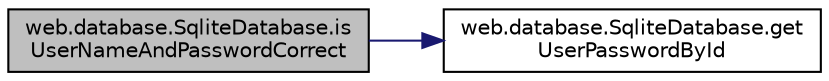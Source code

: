 digraph "web.database.SqliteDatabase.isUserNameAndPasswordCorrect"
{
  edge [fontname="Helvetica",fontsize="10",labelfontname="Helvetica",labelfontsize="10"];
  node [fontname="Helvetica",fontsize="10",shape=record];
  rankdir="LR";
  Node1 [label="web.database.SqliteDatabase.is\lUserNameAndPasswordCorrect",height=0.2,width=0.4,color="black", fillcolor="grey75", style="filled" fontcolor="black"];
  Node1 -> Node2 [color="midnightblue",fontsize="10",style="solid"];
  Node2 [label="web.database.SqliteDatabase.get\lUserPasswordById",height=0.2,width=0.4,color="black", fillcolor="white", style="filled",URL="$classweb_1_1database_1_1_sqlite_database.html#a24a81afb2a52bfd4d44ed5d7f864f74c"];
}
